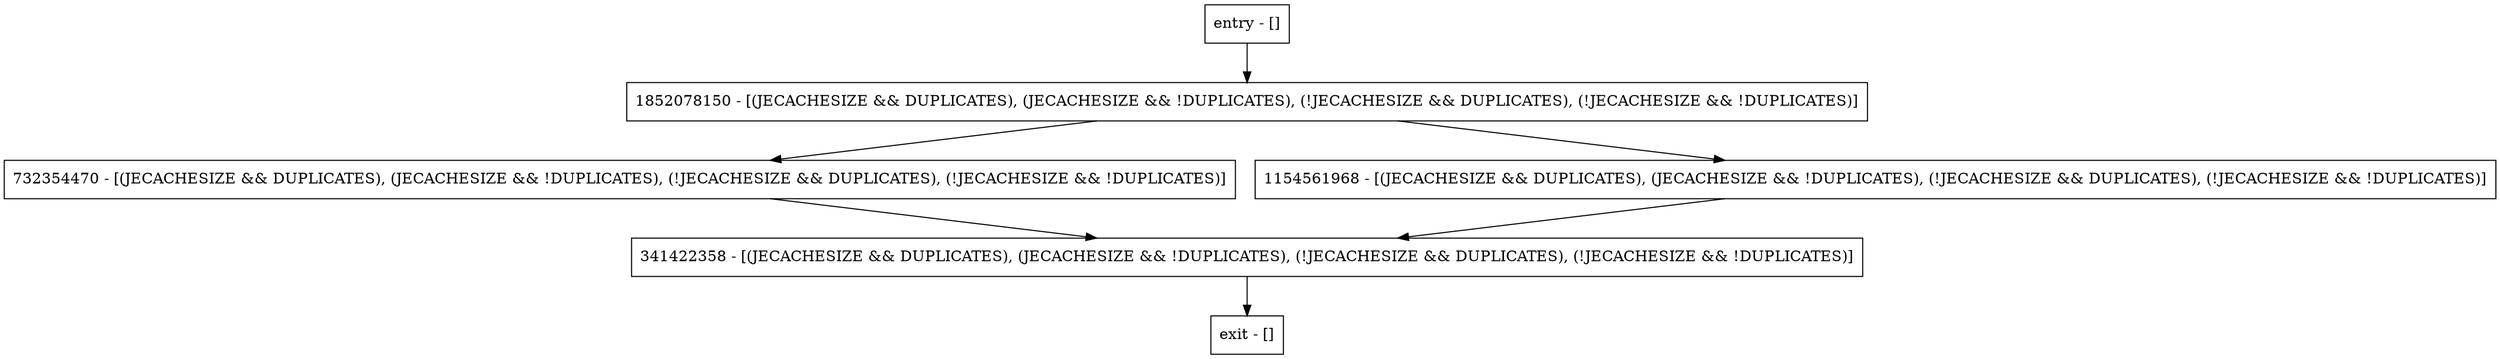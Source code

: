 digraph setAbortExpiration {
node [shape=record];
732354470 [label="732354470 - [(JECACHESIZE && DUPLICATES), (JECACHESIZE && !DUPLICATES), (!JECACHESIZE && DUPLICATES), (!JECACHESIZE && !DUPLICATES)]"];
entry [label="entry - []"];
exit [label="exit - []"];
1154561968 [label="1154561968 - [(JECACHESIZE && DUPLICATES), (JECACHESIZE && !DUPLICATES), (!JECACHESIZE && DUPLICATES), (!JECACHESIZE && !DUPLICATES)]"];
341422358 [label="341422358 - [(JECACHESIZE && DUPLICATES), (JECACHESIZE && !DUPLICATES), (!JECACHESIZE && DUPLICATES), (!JECACHESIZE && !DUPLICATES)]"];
1852078150 [label="1852078150 - [(JECACHESIZE && DUPLICATES), (JECACHESIZE && !DUPLICATES), (!JECACHESIZE && DUPLICATES), (!JECACHESIZE && !DUPLICATES)]"];
entry;
exit;
732354470 -> 341422358;
entry -> 1852078150;
1154561968 -> 341422358;
341422358 -> exit;
1852078150 -> 732354470;
1852078150 -> 1154561968;
}
